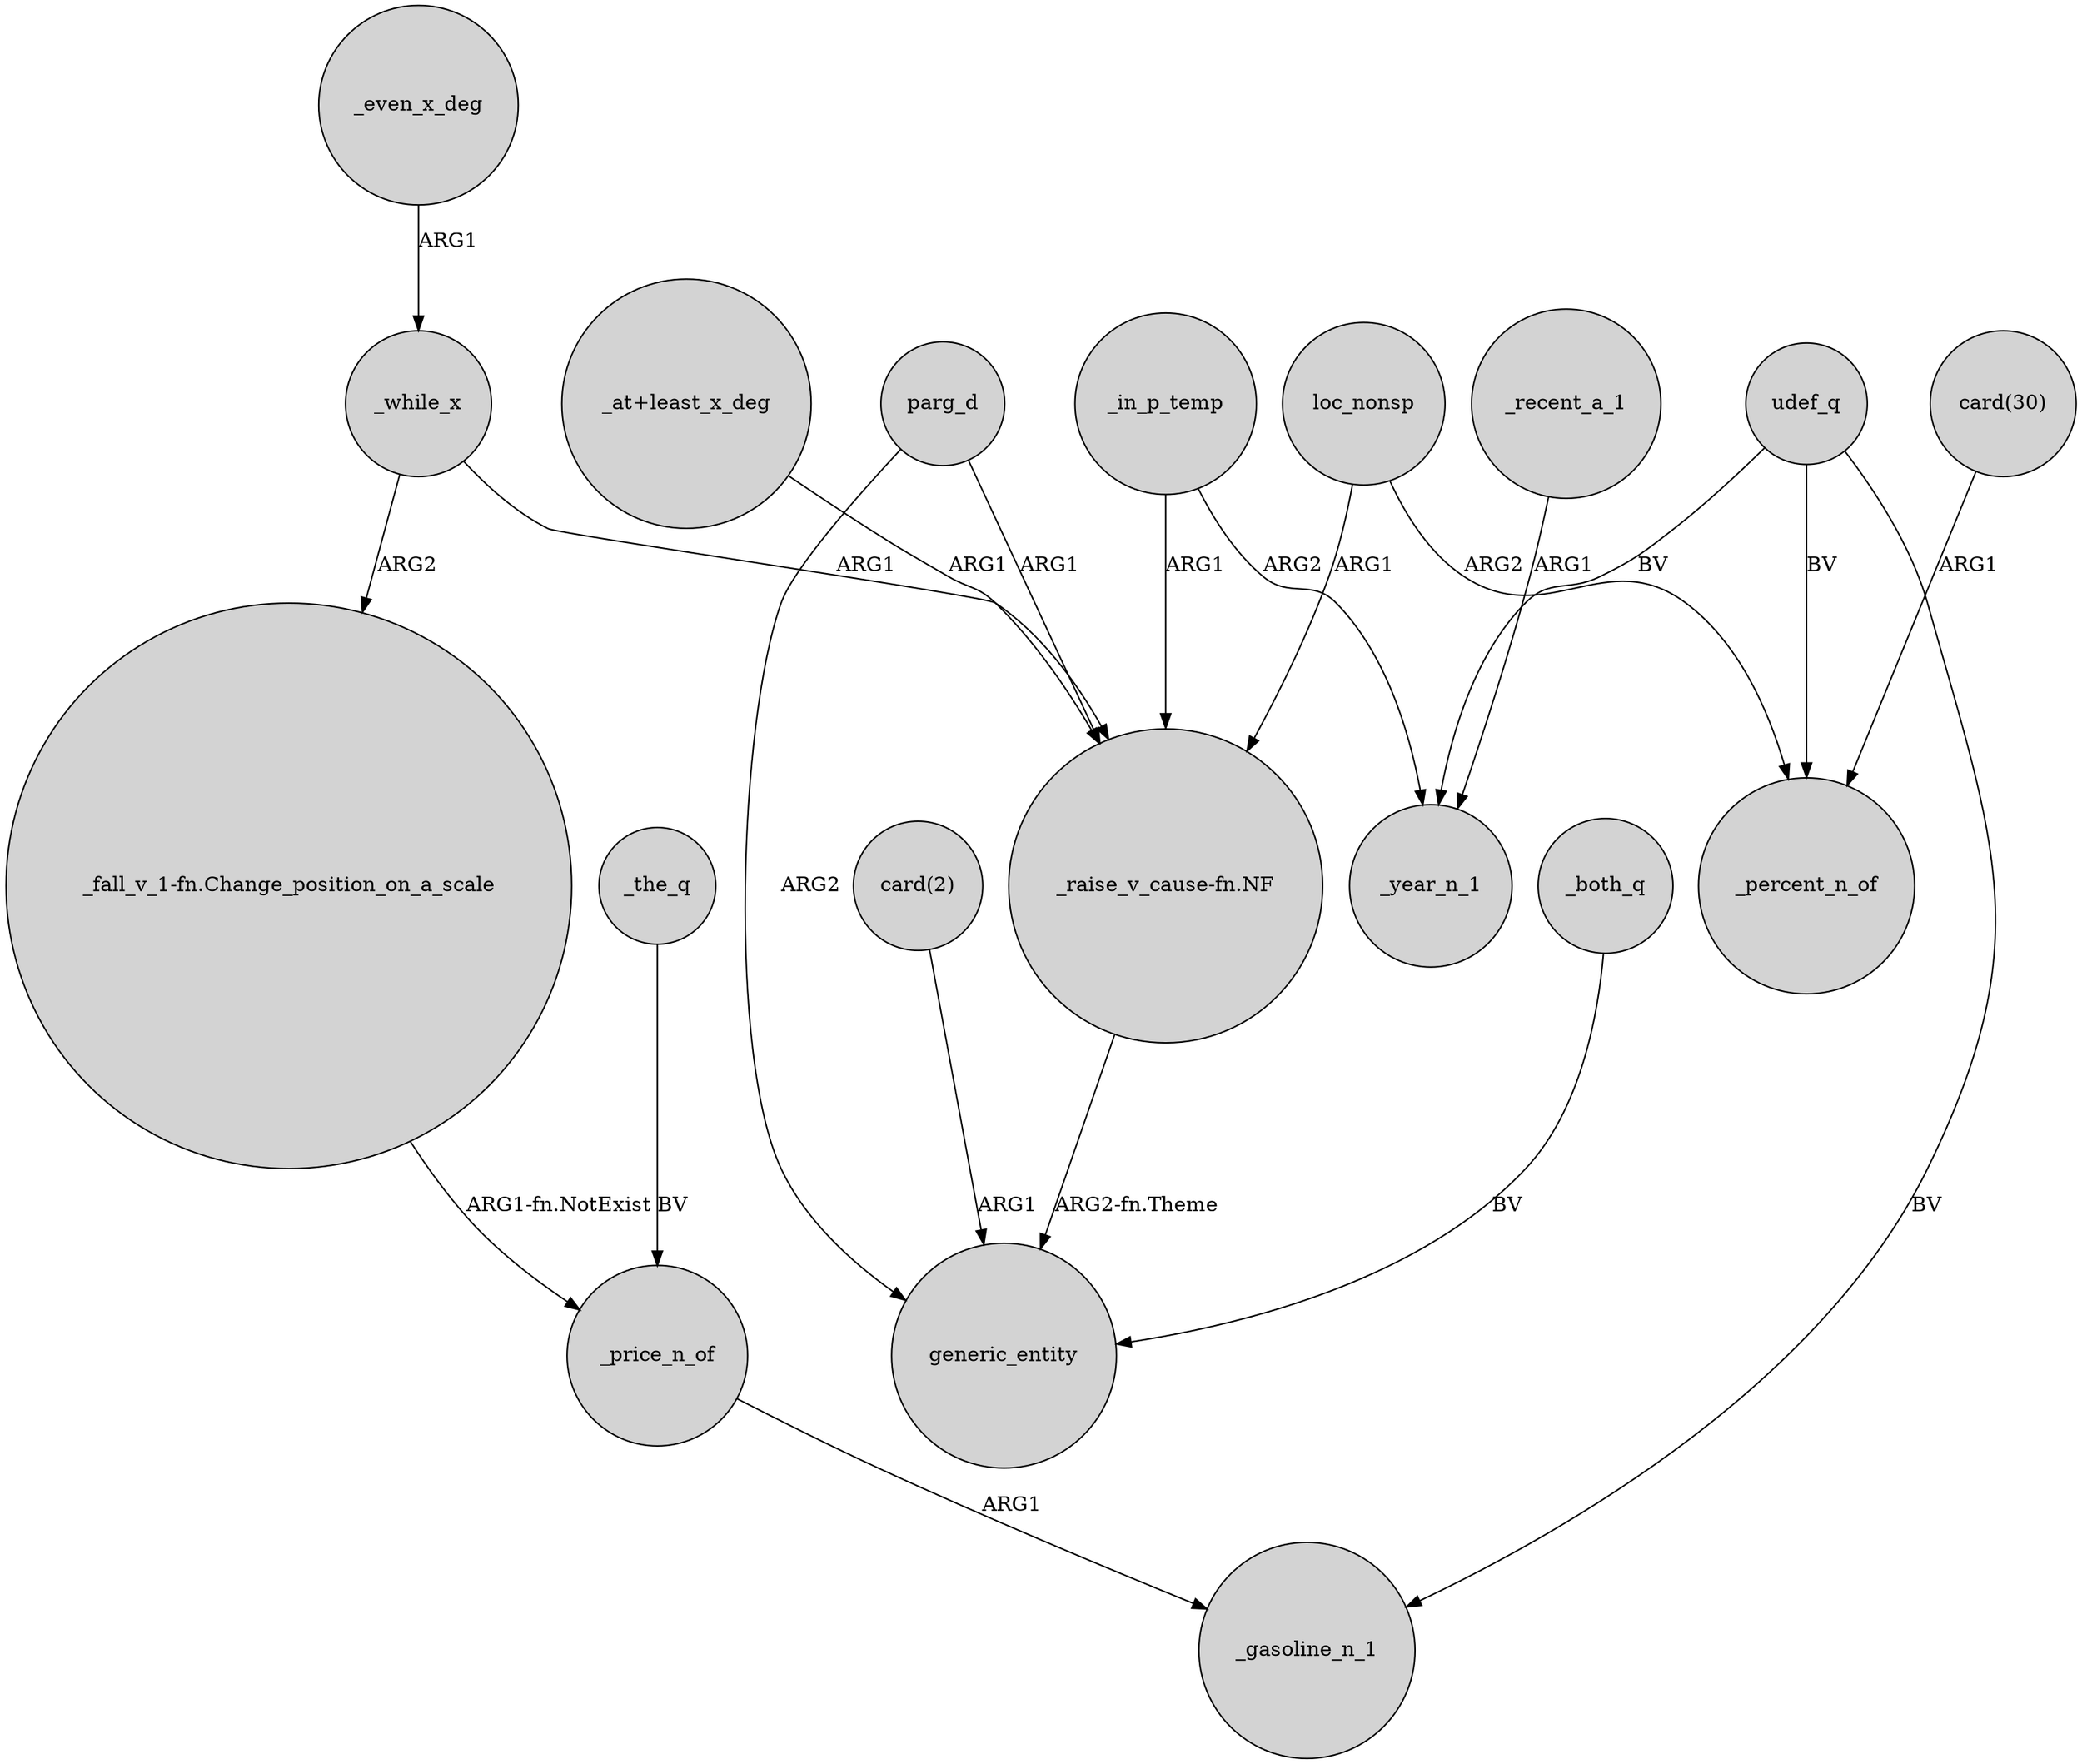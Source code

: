 digraph {
	node [shape=circle style=filled]
	_even_x_deg -> _while_x [label=ARG1]
	_while_x -> "_raise_v_cause-fn.NF" [label=ARG1]
	"_fall_v_1-fn.Change_position_on_a_scale" -> _price_n_of [label="ARG1-fn.NotExist"]
	parg_d -> generic_entity [label=ARG2]
	parg_d -> "_raise_v_cause-fn.NF" [label=ARG1]
	"card(30)" -> _percent_n_of [label=ARG1]
	_the_q -> _price_n_of [label=BV]
	_both_q -> generic_entity [label=BV]
	_price_n_of -> _gasoline_n_1 [label=ARG1]
	_in_p_temp -> _year_n_1 [label=ARG2]
	_while_x -> "_fall_v_1-fn.Change_position_on_a_scale" [label=ARG2]
	"_raise_v_cause-fn.NF" -> generic_entity [label="ARG2-fn.Theme"]
	loc_nonsp -> _percent_n_of [label=ARG2]
	_recent_a_1 -> _year_n_1 [label=ARG1]
	udef_q -> _year_n_1 [label=BV]
	udef_q -> _gasoline_n_1 [label=BV]
	loc_nonsp -> "_raise_v_cause-fn.NF" [label=ARG1]
	udef_q -> _percent_n_of [label=BV]
	_in_p_temp -> "_raise_v_cause-fn.NF" [label=ARG1]
	"card(2)" -> generic_entity [label=ARG1]
	"_at+least_x_deg" -> "_raise_v_cause-fn.NF" [label=ARG1]
}
